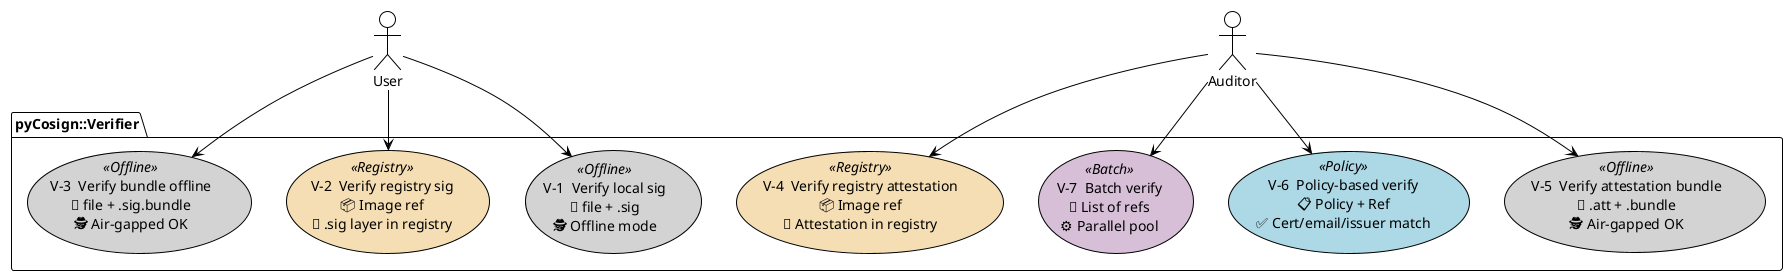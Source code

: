 @startuml UC_Verifier
!theme plain
skinparam usecase {
  BackgroundColor<<Offline>> LightGray
  BackgroundColor<<Registry>> Wheat
  BackgroundColor<<Policy>> LightBlue
  BackgroundColor<<Batch>> Thistle
}

actor User
actor Auditor

package "pyCosign::Verifier" {
  usecase "V-1  Verify local sig\n📁 file + .sig\n🕵️ Offline mode" as V1 <<Offline>>
  usecase "V-2  Verify registry sig\n📦 Image ref\n🔐 .sig layer in registry" as V2 <<Registry>>
  usecase "V-3  Verify bundle offline\n📁 file + .sig.bundle\n🕵️ Air-gapped OK" as V3 <<Offline>>
  usecase "V-4  Verify registry attestation\n📦 Image ref\n📜 Attestation in registry" as V4 <<Registry>>
  usecase "V-5  Verify attestation bundle\n📁 .att + .bundle\n🕵️ Air-gapped OK" as V5 <<Offline>>
  usecase "V-6  Policy-based verify\n📋 Policy + Ref\n✅ Cert/email/issuer match" as V6 <<Policy>>
  usecase "V-7  Batch verify\n🧾 List of refs\n⚙️ Parallel pool" as V7 <<Batch>>
}

User --> V1
User --> V2
User --> V3
Auditor --> V4
Auditor --> V5
Auditor --> V6
Auditor --> V7
@enduml
